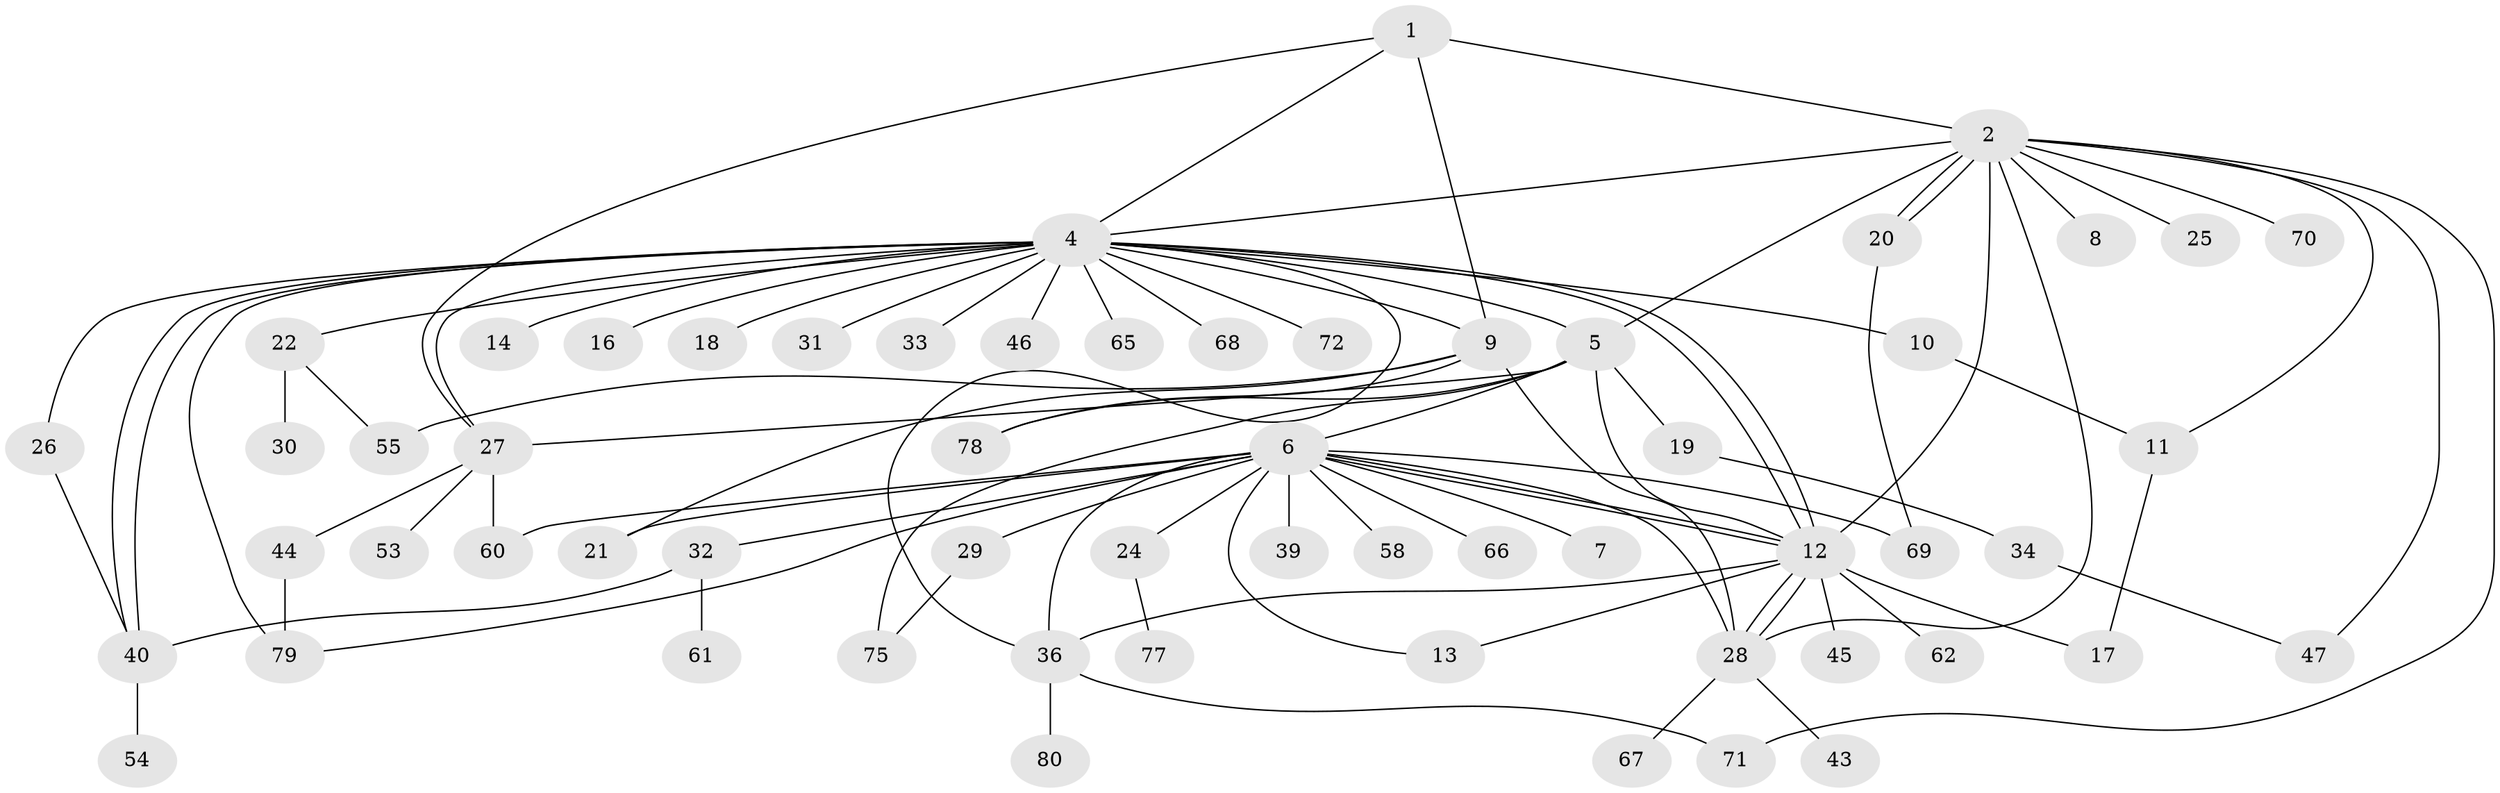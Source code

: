// Generated by graph-tools (version 1.1) at 2025/51/02/27/25 19:51:58]
// undirected, 59 vertices, 91 edges
graph export_dot {
graph [start="1"]
  node [color=gray90,style=filled];
  1;
  2 [super="+3"];
  4 [super="+15"];
  5 [super="+57"];
  6 [super="+23"];
  7 [super="+59"];
  8;
  9 [super="+50"];
  10;
  11 [super="+56"];
  12 [super="+42"];
  13 [super="+64"];
  14;
  16;
  17;
  18;
  19;
  20 [super="+74"];
  21;
  22 [super="+48"];
  24 [super="+35"];
  25;
  26;
  27 [super="+37"];
  28 [super="+63"];
  29 [super="+38"];
  30;
  31;
  32 [super="+52"];
  33;
  34 [super="+49"];
  36 [super="+51"];
  39;
  40 [super="+41"];
  43;
  44;
  45;
  46;
  47;
  53;
  54;
  55;
  58;
  60;
  61;
  62;
  65;
  66;
  67;
  68;
  69 [super="+73"];
  70;
  71 [super="+76"];
  72;
  75;
  77;
  78;
  79 [super="+81"];
  80;
  1 -- 2;
  1 -- 4;
  1 -- 9;
  1 -- 27;
  2 -- 4 [weight=2];
  2 -- 5;
  2 -- 8;
  2 -- 12;
  2 -- 20;
  2 -- 20;
  2 -- 25;
  2 -- 28;
  2 -- 47;
  2 -- 70;
  2 -- 71;
  2 -- 11;
  4 -- 5;
  4 -- 9;
  4 -- 10;
  4 -- 12;
  4 -- 12;
  4 -- 14;
  4 -- 16;
  4 -- 22;
  4 -- 27;
  4 -- 31;
  4 -- 33;
  4 -- 40;
  4 -- 40;
  4 -- 65;
  4 -- 72;
  4 -- 79;
  4 -- 18;
  4 -- 68;
  4 -- 26;
  4 -- 46;
  4 -- 36;
  5 -- 6 [weight=2];
  5 -- 12;
  5 -- 19;
  5 -- 75;
  5 -- 78;
  5 -- 27;
  6 -- 7;
  6 -- 12 [weight=2];
  6 -- 12;
  6 -- 13;
  6 -- 21;
  6 -- 24;
  6 -- 29 [weight=3];
  6 -- 32;
  6 -- 36;
  6 -- 39;
  6 -- 58;
  6 -- 60;
  6 -- 69;
  6 -- 79;
  6 -- 66;
  6 -- 28;
  9 -- 21;
  9 -- 28;
  9 -- 55;
  9 -- 78;
  10 -- 11;
  11 -- 17;
  12 -- 13;
  12 -- 28;
  12 -- 28;
  12 -- 62;
  12 -- 17;
  12 -- 45;
  12 -- 36;
  19 -- 34;
  20 -- 69;
  22 -- 30;
  22 -- 55;
  24 -- 77;
  26 -- 40;
  27 -- 53;
  27 -- 60;
  27 -- 44;
  28 -- 43;
  28 -- 67;
  29 -- 75;
  32 -- 61;
  32 -- 40;
  34 -- 47;
  36 -- 80;
  36 -- 71;
  40 -- 54;
  44 -- 79;
}
